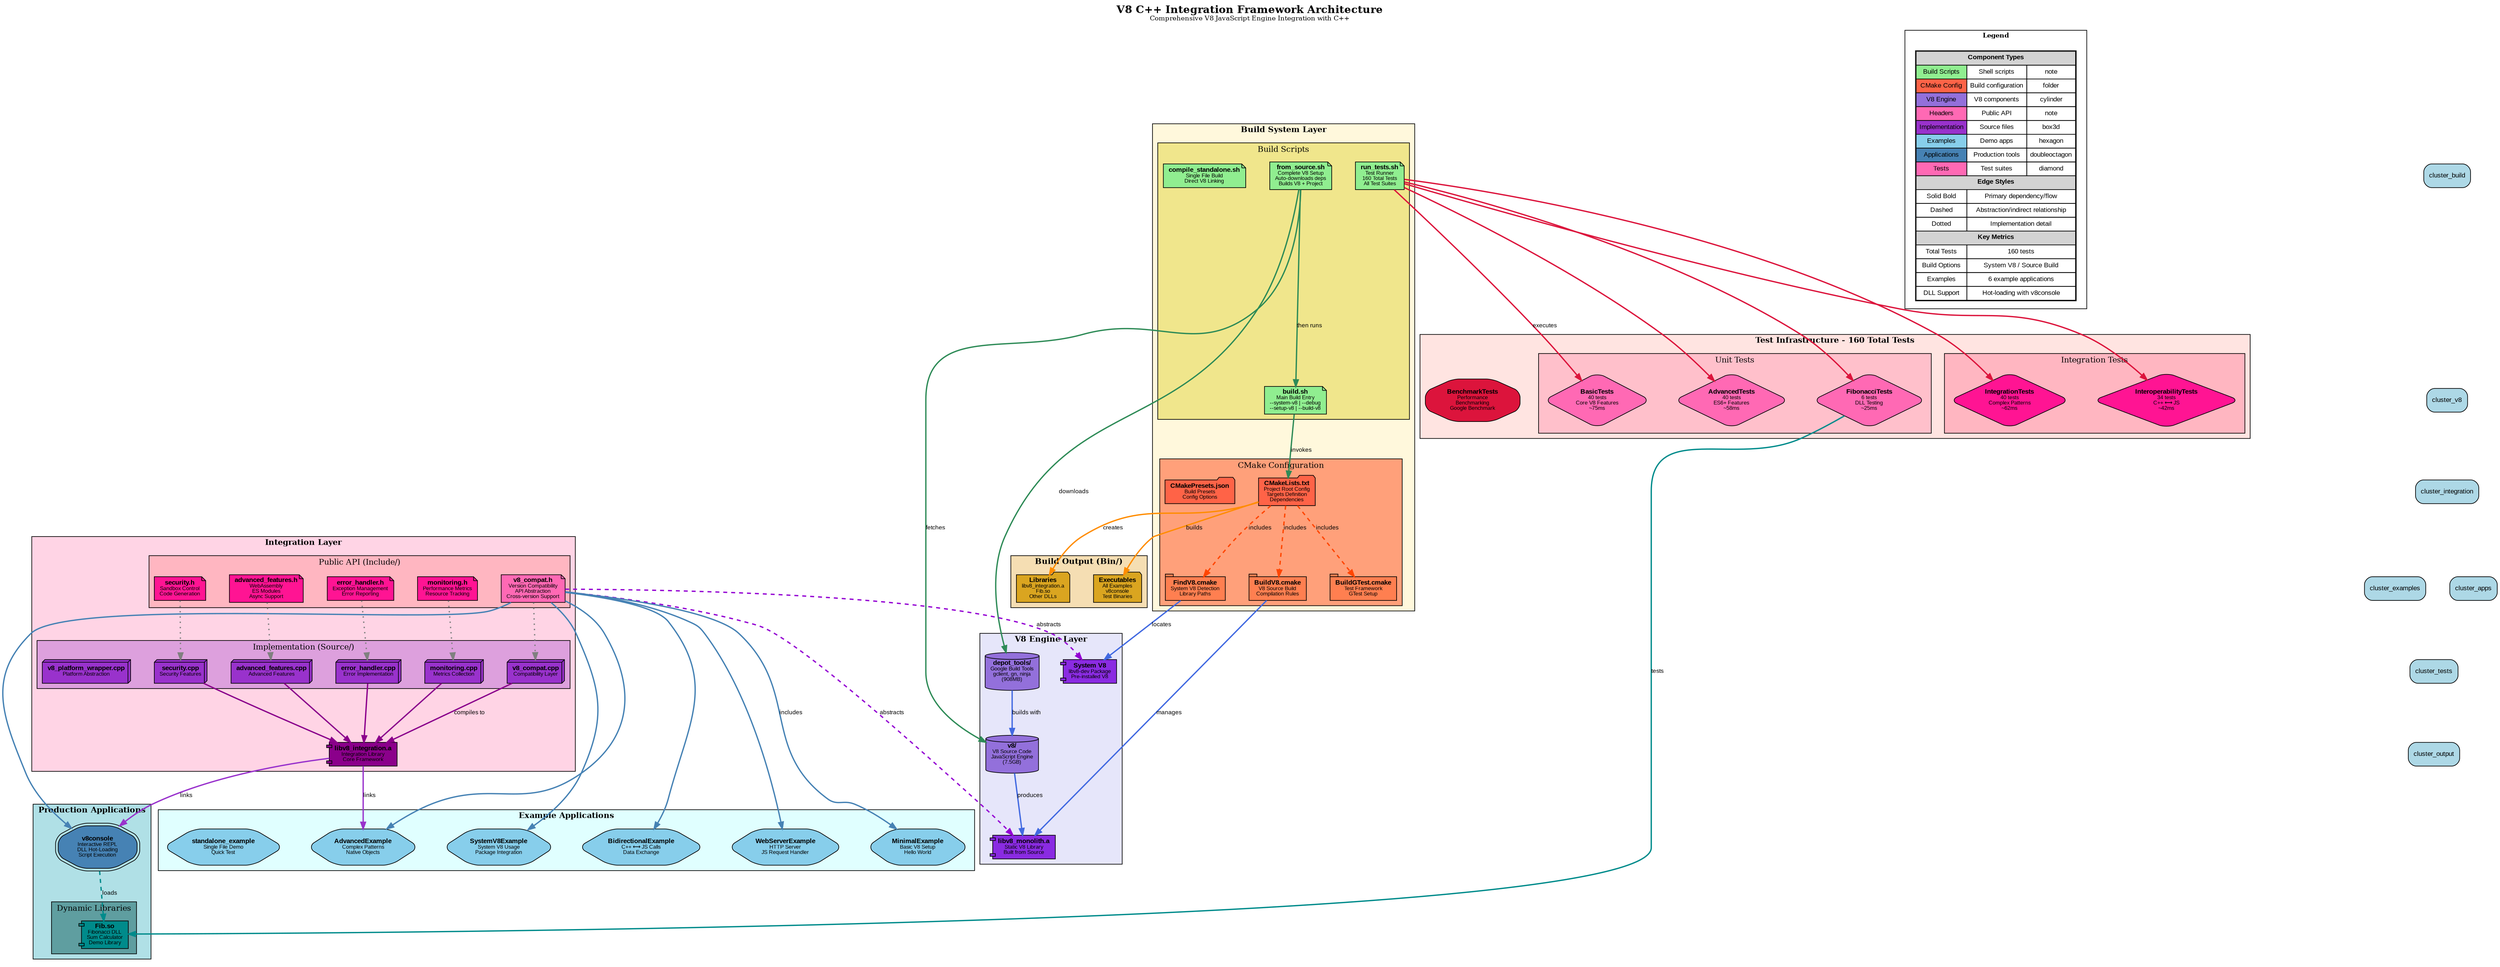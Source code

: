 digraph V8CppIntegrationArchitecture {
    // Graph settings
    rankdir=TB;
    node [shape=box, style="rounded,filled", fontname="Arial", fontsize=10];
    edge [fontname="Arial", fontsize=9];
    compound=true;
    nodesep=0.5;
    ranksep=0.8;
    
    // Color scheme
    node [fillcolor=lightblue];
    
    // Title
    labelloc="t";
    label=<<B>V8 C++ Integration Framework Architecture</B><BR/><FONT POINT-SIZE="10">Comprehensive V8 JavaScript Engine Integration with C++</FONT>>;
    fontsize=16;
    
    // ========== Build System Layer ==========
    subgraph cluster_build {
        label=<<B>Build System Layer</B>>;
        style=filled;
        fillcolor="#fff8dc";
        fontsize=12;
        
        subgraph cluster_scripts {
            label="Build Scripts";
            style=filled;
            fillcolor="#f0e68c";
            
            node [fillcolor="#90ee90", shape=note];
            "build.sh" [label=<<B>build.sh</B><BR/><FONT POINT-SIZE="8">Main Build Entry<BR/>--system-v8 | --debug<BR/>--setup-v8 | --build-v8</FONT>>];
            "from_source.sh" [label=<<B>from_source.sh</B><BR/><FONT POINT-SIZE="8">Complete V8 Setup<BR/>Auto-downloads deps<BR/>Builds V8 + Project</FONT>>];
            "run_tests.sh" [label=<<B>run_tests.sh</B><BR/><FONT POINT-SIZE="8">Test Runner<BR/>160 Total Tests<BR/>All Test Suites</FONT>>];
            "compile_standalone.sh" [label=<<B>compile_standalone.sh</B><BR/><FONT POINT-SIZE="8">Single File Build<BR/>Direct V8 Linking</FONT>>];
        }
        
        subgraph cluster_cmake {
            label="CMake Configuration";
            style=filled;
            fillcolor="#ffa07a";
            
            node [fillcolor="#ff6347", shape=folder];
            "CMakeLists.txt" [label=<<B>CMakeLists.txt</B><BR/><FONT POINT-SIZE="8">Project Root Config<BR/>Targets Definition<BR/>Dependencies</FONT>>];
            "CMakePresets.json" [label=<<B>CMakePresets.json</B><BR/><FONT POINT-SIZE="8">Build Presets<BR/>Config Options</FONT>>];
            
            node [fillcolor="#ff7f50", shape=tab];
            "FindV8.cmake" [label=<<B>FindV8.cmake</B><BR/><FONT POINT-SIZE="8">System V8 Detection<BR/>Library Paths</FONT>>];
            "BuildV8.cmake" [label=<<B>BuildV8.cmake</B><BR/><FONT POINT-SIZE="8">V8 Source Build<BR/>Compilation Rules</FONT>>];
            "BuildGTest.cmake" [label=<<B>BuildGTest.cmake</B><BR/><FONT POINT-SIZE="8">Test Framework<BR/>GTest Setup</FONT>>];
        }
    }
    
    // ========== V8 Engine Layer ==========
    subgraph cluster_v8 {
        label=<<B>V8 Engine Layer</B>>;
        style=filled;
        fillcolor="#e6e6fa";
        fontsize=12;
        
        node [fillcolor="#9370db", shape=cylinder];
        "depot_tools" [label=<<B>depot_tools/</B><BR/><FONT POINT-SIZE="8">Google Build Tools<BR/>gclient, gn, ninja<BR/>(908MB)</FONT>>];
        "v8_source" [label=<<B>v8/</B><BR/><FONT POINT-SIZE="8">V8 Source Code<BR/>JavaScript Engine<BR/>(7.5GB)</FONT>>];
        
        node [fillcolor="#8a2be2", shape=component];
        "libv8_monolith" [label=<<B>libv8_monolith.a</B><BR/><FONT POINT-SIZE="8">Static V8 Library<BR/>Built from Source</FONT>>];
        "system_v8" [label=<<B>System V8</B><BR/><FONT POINT-SIZE="8">libv8-dev Package<BR/>Pre-installed V8</FONT>>];
    }
    
    // ========== Integration Layer ==========
    subgraph cluster_integration {
        label=<<B>Integration Layer</B>>;
        style=filled;
        fillcolor="#ffd4e5";
        fontsize=12;
        
        subgraph cluster_headers {
            label="Public API (Include/)";
            style=filled;
            fillcolor="#ffb6c1";
            
            node [fillcolor="#ff69b4", shape=note];
            "v8_compat.h" [label=<<B>v8_compat.h</B><BR/><FONT POINT-SIZE="8">Version Compatibility<BR/>API Abstraction<BR/>Cross-version Support</FONT>>];
            
            node [fillcolor="#ff1493", shape=note];
            "error_handler.h" [label=<<B>error_handler.h</B><BR/><FONT POINT-SIZE="8">Exception Management<BR/>Error Reporting</FONT>>];
            "monitoring.h" [label=<<B>monitoring.h</B><BR/><FONT POINT-SIZE="8">Performance Metrics<BR/>Resource Tracking</FONT>>];
            "security.h" [label=<<B>security.h</B><BR/><FONT POINT-SIZE="8">Sandbox Control<BR/>Code Generation</FONT>>];
            "advanced_features.h" [label=<<B>advanced_features.h</B><BR/><FONT POINT-SIZE="8">WebAssembly<BR/>ES Modules<BR/>Async Support</FONT>>];
        }
        
        subgraph cluster_impl {
            label="Implementation (Source/)";
            style=filled;
            fillcolor="#dda0dd";
            
            node [fillcolor="#9932cc", shape=box3d];
            "v8_compat.cpp" [label=<<B>v8_compat.cpp</B><BR/><FONT POINT-SIZE="8">Compatibility Layer</FONT>>];
            "error_handler.cpp" [label=<<B>error_handler.cpp</B><BR/><FONT POINT-SIZE="8">Error Implementation</FONT>>];
            "monitoring.cpp" [label=<<B>monitoring.cpp</B><BR/><FONT POINT-SIZE="8">Metrics Collection</FONT>>];
            "security.cpp" [label=<<B>security.cpp</B><BR/><FONT POINT-SIZE="8">Security Features</FONT>>];
            "advanced_features.cpp" [label=<<B>advanced_features.cpp</B><BR/><FONT POINT-SIZE="8">Advanced Features</FONT>>];
            "v8_platform_wrapper.cpp" [label=<<B>v8_platform_wrapper.cpp</B><BR/><FONT POINT-SIZE="8">Platform Abstraction</FONT>>];
        }
        
        node [fillcolor="#8b008b", shape=component];
        "libv8_integration.a" [label=<<B>libv8_integration.a</B><BR/><FONT POINT-SIZE="8">Integration Library<BR/>Core Framework</FONT>>];
    }
    
    // ========== Examples Layer ==========
    subgraph cluster_examples {
        label=<<B>Example Applications</B>>;
        style=filled;
        fillcolor="#e0ffff";
        fontsize=12;
        
        node [fillcolor="#87ceeb", shape=hexagon];
        "MinimalExample" [label=<<B>MinimalExample</B><BR/><FONT POINT-SIZE="8">Basic V8 Setup<BR/>Hello World</FONT>>];
        "SystemV8Example" [label=<<B>SystemV8Example</B><BR/><FONT POINT-SIZE="8">System V8 Usage<BR/>Package Integration</FONT>>];
        "BidirectionalExample" [label=<<B>BidirectionalExample</B><BR/><FONT POINT-SIZE="8">C++ ⟷ JS Calls<BR/>Data Exchange</FONT>>];
        "AdvancedExample" [label=<<B>AdvancedExample</B><BR/><FONT POINT-SIZE="8">Complex Patterns<BR/>Native Objects</FONT>>];
        "WebServerExample" [label=<<B>WebServerExample</B><BR/><FONT POINT-SIZE="8">HTTP Server<BR/>JS Request Handler</FONT>>];
        "standalone_example" [label=<<B>standalone_example</B><BR/><FONT POINT-SIZE="8">Single File Demo<BR/>Quick Test</FONT>>];
    }
    
    // ========== Applications Layer ==========
    subgraph cluster_apps {
        label=<<B>Production Applications</B>>;
        style=filled;
        fillcolor="#b0e0e6";
        fontsize=12;
        
        node [fillcolor="#4682b4", shape=doubleoctagon];
        "v8console" [label=<<B>v8console</B><BR/><FONT POINT-SIZE="8">Interactive REPL<BR/>DLL Hot-Loading<BR/>Script Execution</FONT>>];
        
        subgraph cluster_dlls {
            label="Dynamic Libraries";
            style=filled;
            fillcolor="#5f9ea0";
            
            node [fillcolor="#008b8b", shape=component];
            "Fib.so" [label=<<B>Fib.so</B><BR/><FONT POINT-SIZE="8">Fibonacci DLL<BR/>Sum Calculator<BR/>Demo Library</FONT>>];
        }
    }
    
    // ========== Test Layer ==========
    subgraph cluster_tests {
        label=<<B>Test Infrastructure - 160 Total Tests</B>>;
        style=filled;
        fillcolor="#ffe4e1";
        fontsize=12;
        
        subgraph cluster_unit {
            label="Unit Tests";
            style=filled;
            fillcolor="#ffc0cb";
            
            node [fillcolor="#ff69b4", shape=diamond];
            "BasicTests" [label=<<B>BasicTests</B><BR/><FONT POINT-SIZE="8">40 tests<BR/>Core V8 Features<BR/>~75ms</FONT>>];
            "AdvancedTests" [label=<<B>AdvancedTests</B><BR/><FONT POINT-SIZE="8">40 tests<BR/>ES6+ Features<BR/>~58ms</FONT>>];
            "FibonacciTests" [label=<<B>FibonacciTests</B><BR/><FONT POINT-SIZE="8">6 tests<BR/>DLL Testing<BR/>~25ms</FONT>>];
        }
        
        subgraph cluster_integration_tests {
            label="Integration Tests";
            style=filled;
            fillcolor="#ffb6c1";
            
            node [fillcolor="#ff1493", shape=diamond];
            "IntegrationTests" [label=<<B>IntegrationTests</B><BR/><FONT POINT-SIZE="8">40 tests<BR/>Complex Patterns<BR/>~62ms</FONT>>];
            "InteroperabilityTests" [label=<<B>InteroperabilityTests</B><BR/><FONT POINT-SIZE="8">34 tests<BR/>C++ ⟷ JS<BR/>~42ms</FONT>>];
        }
        
        node [fillcolor="#dc143c", shape=octagon];
        "BenchmarkTests" [label=<<B>BenchmarkTests</B><BR/><FONT POINT-SIZE="8">Performance<BR/>Benchmarking<BR/>Google Benchmark</FONT>>];
    }
    
    // ========== Output Layer ==========
    subgraph cluster_output {
        label=<<B>Build Output (Bin/)</B>>;
        style=filled;
        fillcolor="#f5deb3";
        fontsize=12;
        
        node [fillcolor="#daa520", shape=folder];
        "executables" [label=<<B>Executables</B><BR/><FONT POINT-SIZE="8">All Examples<BR/>v8console<BR/>Test Binaries</FONT>>];
        "libraries" [label=<<B>Libraries</B><BR/><FONT POINT-SIZE="8">libv8_integration.a<BR/>Fib.so<BR/>Other DLLs</FONT>>];
    }
    
    // ========== Connections ==========
    
    // Build flow
    edge [color="#2e8b57", style=bold, penwidth=2];
    "build.sh" -> "CMakeLists.txt" [label="invokes"];
    "from_source.sh" -> "depot_tools" [label="downloads"];
    "from_source.sh" -> "v8_source" [label="fetches"];
    "from_source.sh" -> "build.sh" [label="then runs"];
    
    // V8 building
    edge [color="#4169e1", style=bold];
    "depot_tools" -> "v8_source" [label="builds with"];
    "v8_source" -> "libv8_monolith" [label="produces"];
    "BuildV8.cmake" -> "libv8_monolith" [label="manages"];
    "FindV8.cmake" -> "system_v8" [label="locates"];
    
    // CMake flow
    edge [color="#ff4500", style=dashed];
    "CMakeLists.txt" -> "BuildV8.cmake" [label="includes"];
    "CMakeLists.txt" -> "FindV8.cmake" [label="includes"];
    "CMakeLists.txt" -> "BuildGTest.cmake" [label="includes"];
    
    // Compatibility layer
    edge [color="#9400d3", style=bold, penwidth=2];
    "v8_compat.h" -> "libv8_monolith" [label="abstracts", style=dashed];
    "v8_compat.h" -> "system_v8" [label="abstracts", style=dashed];
    
    // Implementation connections
    edge [color="#808080", style=dotted];
    "v8_compat.h" -> "v8_compat.cpp";
    "error_handler.h" -> "error_handler.cpp";
    "monitoring.h" -> "monitoring.cpp";
    "security.h" -> "security.cpp";
    "advanced_features.h" -> "advanced_features.cpp";
    
    // Library building
    edge [color="#8b008b", style=bold];
    "v8_compat.cpp" -> "libv8_integration.a" [label="compiles to"];
    "error_handler.cpp" -> "libv8_integration.a";
    "monitoring.cpp" -> "libv8_integration.a";
    "security.cpp" -> "libv8_integration.a";
    "advanced_features.cpp" -> "libv8_integration.a";
    
    // Example dependencies
    edge [color="#4682b4", penwidth=2];
    "v8_compat.h" -> "MinimalExample" [label="includes"];
    "v8_compat.h" -> "SystemV8Example";
    "v8_compat.h" -> "BidirectionalExample";
    "v8_compat.h" -> "AdvancedExample";
    "v8_compat.h" -> "WebServerExample";
    "v8_compat.h" -> "v8console";
    
    // DLL connections
    edge [color="#008b8b", style=bold];
    "v8console" -> "Fib.so" [label="loads", style=dashed];
    "FibonacciTests" -> "Fib.so" [label="tests"];
    
    // Test connections
    edge [color="#dc143c"];
    "run_tests.sh" -> "BasicTests" [label="executes"];
    "run_tests.sh" -> "AdvancedTests";
    "run_tests.sh" -> "IntegrationTests";
    "run_tests.sh" -> "InteroperabilityTests";
    "run_tests.sh" -> "FibonacciTests";
    
    // Output connections
    edge [color="#ff8c00", style=bold, penwidth=2];
    "CMakeLists.txt" -> "executables" [label="builds"];
    "CMakeLists.txt" -> "libraries" [label="creates"];
    
    // Integration library usage
    edge [color="#9932cc"];
    "libv8_integration.a" -> "AdvancedExample" [label="links"];
    "libv8_integration.a" -> "v8console" [label="links"];
    
    // ========== Legend ==========
    subgraph cluster_legend {
        label=<<B>Legend</B>>;
        style=filled;
        fillcolor=white;
        fontsize=10;
        rank=sink;
        
        node [shape=plaintext, fillcolor=white];
        legend [label=<
            <TABLE BORDER="1" CELLBORDER="1" CELLSPACING="0" CELLPADDING="4">
            <TR><TD COLSPAN="3" BGCOLOR="lightgray"><B>Component Types</B></TD></TR>
            <TR><TD BGCOLOR="#90ee90">Build Scripts</TD><TD>Shell scripts</TD><TD SHAPE="note">note</TD></TR>
            <TR><TD BGCOLOR="#ff6347">CMake Config</TD><TD>Build configuration</TD><TD SHAPE="folder">folder</TD></TR>
            <TR><TD BGCOLOR="#9370db">V8 Engine</TD><TD>V8 components</TD><TD SHAPE="cylinder">cylinder</TD></TR>
            <TR><TD BGCOLOR="#ff69b4">Headers</TD><TD>Public API</TD><TD SHAPE="note">note</TD></TR>
            <TR><TD BGCOLOR="#9932cc">Implementation</TD><TD>Source files</TD><TD SHAPE="box3d">box3d</TD></TR>
            <TR><TD BGCOLOR="#87ceeb">Examples</TD><TD>Demo apps</TD><TD SHAPE="hexagon">hexagon</TD></TR>
            <TR><TD BGCOLOR="#4682b4">Applications</TD><TD>Production tools</TD><TD SHAPE="doubleoctagon">doubleoctagon</TD></TR>
            <TR><TD BGCOLOR="#ff69b4">Tests</TD><TD>Test suites</TD><TD SHAPE="diamond">diamond</TD></TR>
            <TR><TD COLSPAN="3" BGCOLOR="lightgray"><B>Edge Styles</B></TD></TR>
            <TR><TD>Solid Bold</TD><TD COLSPAN="2">Primary dependency/flow</TD></TR>
            <TR><TD>Dashed</TD><TD COLSPAN="2">Abstraction/indirect relationship</TD></TR>
            <TR><TD>Dotted</TD><TD COLSPAN="2">Implementation detail</TD></TR>
            <TR><TD COLSPAN="3" BGCOLOR="lightgray"><B>Key Metrics</B></TD></TR>
            <TR><TD>Total Tests</TD><TD COLSPAN="2">160 tests</TD></TR>
            <TR><TD>Build Options</TD><TD COLSPAN="2">System V8 / Source Build</TD></TR>
            <TR><TD>Examples</TD><TD COLSPAN="2">6 example applications</TD></TR>
            <TR><TD>DLL Support</TD><TD COLSPAN="2">Hot-loading with v8console</TD></TR>
            </TABLE>
        >];
    }
    
    // Invisible edges to control layout
    edge [style=invis];
    cluster_build -> cluster_v8;
    cluster_v8 -> cluster_integration;
    cluster_integration -> cluster_examples;
    cluster_integration -> cluster_apps;
    cluster_examples -> cluster_tests;
    cluster_apps -> cluster_tests;
    cluster_tests -> cluster_output;
}